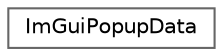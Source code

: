 digraph "Graphical Class Hierarchy"
{
 // LATEX_PDF_SIZE
  bgcolor="transparent";
  edge [fontname=Helvetica,fontsize=10,labelfontname=Helvetica,labelfontsize=10];
  node [fontname=Helvetica,fontsize=10,shape=box,height=0.2,width=0.4];
  rankdir="LR";
  Node0 [id="Node000000",label="ImGuiPopupData",height=0.2,width=0.4,color="grey40", fillcolor="white", style="filled",URL="$struct_im_gui_popup_data.html",tooltip=" "];
}
